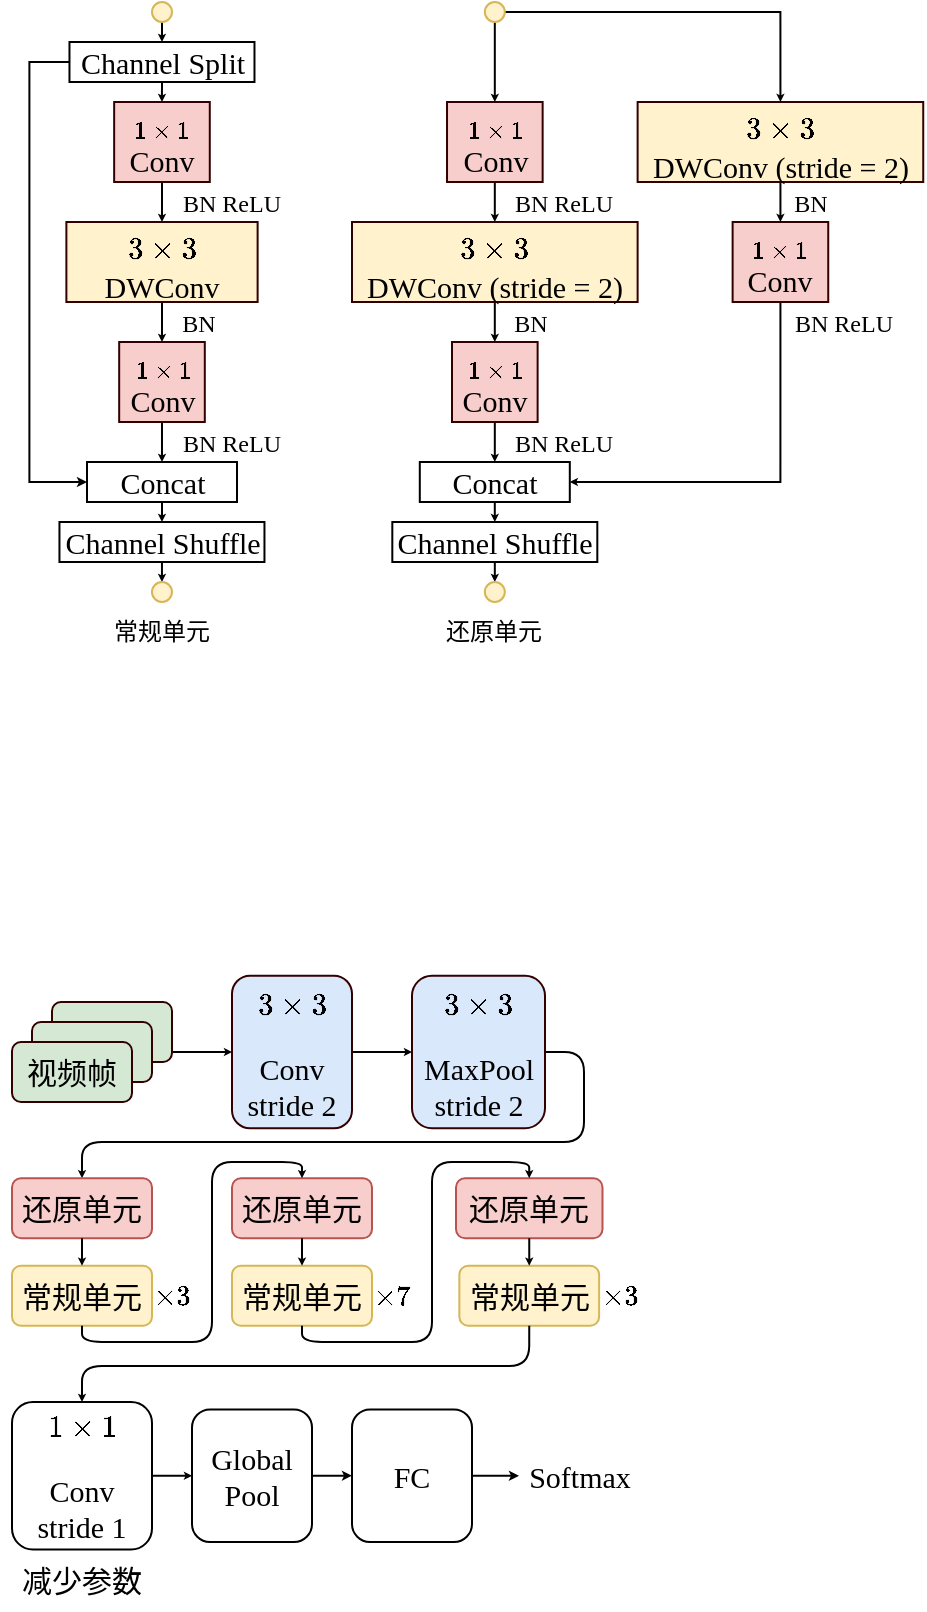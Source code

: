 <mxfile version="24.4.0" type="github">
  <diagram name="第 1 页" id="c18BtxupdOjtGE5lwTED">
    <mxGraphModel dx="1434" dy="789" grid="1" gridSize="10" guides="1" tooltips="1" connect="1" arrows="1" fold="1" page="1" pageScale="1" pageWidth="827" pageHeight="1169" math="1" shadow="0">
      <root>
        <mxCell id="0" />
        <mxCell id="1" parent="0" />
        <mxCell id="OIU73lLJAFTmNbv0Lwg5-47" value="" style="group" parent="1" vertex="1" connectable="0">
          <mxGeometry x="123.73" y="90" width="431.89" height="330" as="geometry" />
        </mxCell>
        <mxCell id="OIU73lLJAFTmNbv0Lwg5-22" value="&lt;font face=&quot;宋体&quot;&gt;常规单元&lt;/font&gt;" style="text;html=1;align=center;verticalAlign=middle;whiteSpace=wrap;rounded=0;" parent="OIU73lLJAFTmNbv0Lwg5-47" vertex="1">
          <mxGeometry x="21.25" y="300" width="60" height="30" as="geometry" />
        </mxCell>
        <mxCell id="OIU73lLJAFTmNbv0Lwg5-7" style="edgeStyle=orthogonalEdgeStyle;rounded=0;orthogonalLoop=1;jettySize=auto;html=1;exitX=0.5;exitY=1;exitDx=0;exitDy=0;entryX=0.5;entryY=0;entryDx=0;entryDy=0;endSize=1;startSize=1;" parent="OIU73lLJAFTmNbv0Lwg5-47" source="OIU73lLJAFTmNbv0Lwg5-1" target="OIU73lLJAFTmNbv0Lwg5-2" edge="1">
          <mxGeometry relative="1" as="geometry" />
        </mxCell>
        <mxCell id="OIU73lLJAFTmNbv0Lwg5-1" value="" style="ellipse;whiteSpace=wrap;html=1;aspect=fixed;fillColor=#fff2cc;strokeColor=#d6b656;container=0;" parent="OIU73lLJAFTmNbv0Lwg5-47" vertex="1">
          <mxGeometry x="46.27" width="10" height="10" as="geometry" />
        </mxCell>
        <mxCell id="OIU73lLJAFTmNbv0Lwg5-8" style="edgeStyle=orthogonalEdgeStyle;rounded=0;orthogonalLoop=1;jettySize=auto;html=1;exitX=0.5;exitY=1;exitDx=0;exitDy=0;entryX=0.5;entryY=0;entryDx=0;entryDy=0;endSize=1;startSize=1;" parent="OIU73lLJAFTmNbv0Lwg5-47" source="OIU73lLJAFTmNbv0Lwg5-2" target="OIU73lLJAFTmNbv0Lwg5-4" edge="1">
          <mxGeometry relative="1" as="geometry" />
        </mxCell>
        <mxCell id="OIU73lLJAFTmNbv0Lwg5-17" style="edgeStyle=orthogonalEdgeStyle;rounded=0;orthogonalLoop=1;jettySize=auto;html=1;exitX=0;exitY=0.5;exitDx=0;exitDy=0;entryX=0;entryY=0.5;entryDx=0;entryDy=0;endSize=2;" parent="OIU73lLJAFTmNbv0Lwg5-47" source="OIU73lLJAFTmNbv0Lwg5-2" target="OIU73lLJAFTmNbv0Lwg5-11" edge="1">
          <mxGeometry relative="1" as="geometry" />
        </mxCell>
        <mxCell id="OIU73lLJAFTmNbv0Lwg5-2" value="&lt;p&gt;&lt;font face=&quot;Times New Roman&quot; style=&quot;font-size: 15px;&quot;&gt;Channel Split&lt;/font&gt;&lt;/p&gt;" style="rounded=0;whiteSpace=wrap;html=1;container=0;" parent="OIU73lLJAFTmNbv0Lwg5-47" vertex="1">
          <mxGeometry x="5.01" y="20" width="92.5" height="20" as="geometry" />
        </mxCell>
        <mxCell id="OIU73lLJAFTmNbv0Lwg5-9" style="edgeStyle=orthogonalEdgeStyle;rounded=0;orthogonalLoop=1;jettySize=auto;html=1;exitX=0.5;exitY=1;exitDx=0;exitDy=0;entryX=0.5;entryY=0;entryDx=0;entryDy=0;endSize=1;" parent="OIU73lLJAFTmNbv0Lwg5-47" source="OIU73lLJAFTmNbv0Lwg5-4" target="OIU73lLJAFTmNbv0Lwg5-5" edge="1">
          <mxGeometry relative="1" as="geometry" />
        </mxCell>
        <mxCell id="OIU73lLJAFTmNbv0Lwg5-4" value="&lt;p style=&quot;line-height: 0%;&quot;&gt;&lt;font face=&quot;Times New Roman&quot;&gt;$$1\times1$$ &lt;span style=&quot;font-size: 15px;&quot;&gt;Conv&lt;/span&gt;&lt;/font&gt;&lt;/p&gt;" style="rounded=0;whiteSpace=wrap;html=1;fillColor=#f8cecc;strokeColor=#330000;align=center;container=0;" parent="OIU73lLJAFTmNbv0Lwg5-47" vertex="1">
          <mxGeometry x="27.35" y="50" width="47.81" height="40" as="geometry" />
        </mxCell>
        <mxCell id="OIU73lLJAFTmNbv0Lwg5-10" style="edgeStyle=orthogonalEdgeStyle;rounded=0;orthogonalLoop=1;jettySize=auto;html=1;exitX=0.5;exitY=1;exitDx=0;exitDy=0;entryX=0.5;entryY=0;entryDx=0;entryDy=0;startSize=1;endSize=1;" parent="OIU73lLJAFTmNbv0Lwg5-47" source="OIU73lLJAFTmNbv0Lwg5-5" target="OIU73lLJAFTmNbv0Lwg5-6" edge="1">
          <mxGeometry relative="1" as="geometry" />
        </mxCell>
        <mxCell id="OIU73lLJAFTmNbv0Lwg5-5" value="&lt;p style=&quot;line-height: 0%; font-size: 15px;&quot;&gt;&lt;font face=&quot;Times New Roman&quot;&gt;$$3\times3$$ DWConv&lt;/font&gt;&lt;/p&gt;" style="rounded=0;whiteSpace=wrap;html=1;fillColor=#fff2cc;strokeColor=#330000;align=center;spacing=2;container=0;verticalAlign=middle;" parent="OIU73lLJAFTmNbv0Lwg5-47" vertex="1">
          <mxGeometry x="3.46" y="110" width="95.62" height="40" as="geometry" />
        </mxCell>
        <mxCell id="OIU73lLJAFTmNbv0Lwg5-12" style="edgeStyle=orthogonalEdgeStyle;rounded=0;orthogonalLoop=1;jettySize=auto;html=1;exitX=0.5;exitY=1;exitDx=0;exitDy=0;entryX=0.5;entryY=0;entryDx=0;entryDy=0;endSize=1;" parent="OIU73lLJAFTmNbv0Lwg5-47" source="OIU73lLJAFTmNbv0Lwg5-6" target="OIU73lLJAFTmNbv0Lwg5-11" edge="1">
          <mxGeometry relative="1" as="geometry" />
        </mxCell>
        <mxCell id="OIU73lLJAFTmNbv0Lwg5-6" value="&lt;p style=&quot;line-height: 0%;&quot;&gt;&lt;font face=&quot;Times New Roman&quot;&gt;$$1\times1$$ &lt;span style=&quot;font-size: 15px;&quot;&gt;Conv&lt;/span&gt;&lt;/font&gt;&lt;/p&gt;" style="rounded=0;whiteSpace=wrap;html=1;fillColor=#f8cecc;strokeColor=#330000;align=center;container=0;" parent="OIU73lLJAFTmNbv0Lwg5-47" vertex="1">
          <mxGeometry x="29.86" y="170" width="42.81" height="40" as="geometry" />
        </mxCell>
        <mxCell id="OIU73lLJAFTmNbv0Lwg5-14" style="edgeStyle=orthogonalEdgeStyle;rounded=0;orthogonalLoop=1;jettySize=auto;html=1;exitX=0.5;exitY=1;exitDx=0;exitDy=0;entryX=0.5;entryY=0;entryDx=0;entryDy=0;endSize=1;" parent="OIU73lLJAFTmNbv0Lwg5-47" source="OIU73lLJAFTmNbv0Lwg5-11" target="OIU73lLJAFTmNbv0Lwg5-13" edge="1">
          <mxGeometry relative="1" as="geometry" />
        </mxCell>
        <mxCell id="OIU73lLJAFTmNbv0Lwg5-11" value="&lt;p&gt;&lt;font face=&quot;Times New Roman&quot; style=&quot;font-size: 15px;&quot;&gt;Concat&lt;/font&gt;&lt;/p&gt;" style="rounded=0;whiteSpace=wrap;html=1;container=0;" parent="OIU73lLJAFTmNbv0Lwg5-47" vertex="1">
          <mxGeometry x="13.77" y="230" width="75" height="20" as="geometry" />
        </mxCell>
        <mxCell id="OIU73lLJAFTmNbv0Lwg5-16" style="edgeStyle=orthogonalEdgeStyle;rounded=0;orthogonalLoop=1;jettySize=auto;html=1;exitX=0.5;exitY=1;exitDx=0;exitDy=0;entryX=0.5;entryY=0;entryDx=0;entryDy=0;endSize=1;" parent="OIU73lLJAFTmNbv0Lwg5-47" source="OIU73lLJAFTmNbv0Lwg5-13" target="OIU73lLJAFTmNbv0Lwg5-15" edge="1">
          <mxGeometry relative="1" as="geometry" />
        </mxCell>
        <mxCell id="OIU73lLJAFTmNbv0Lwg5-13" value="&lt;p&gt;&lt;span style=&quot;font-size: 15px;&quot;&gt;&lt;font face=&quot;Times New Roman&quot;&gt;Channel Shuffle&lt;/font&gt;&lt;/span&gt;&lt;/p&gt;" style="rounded=0;whiteSpace=wrap;html=1;container=0;" parent="OIU73lLJAFTmNbv0Lwg5-47" vertex="1">
          <mxGeometry y="260" width="102.5" height="20" as="geometry" />
        </mxCell>
        <mxCell id="OIU73lLJAFTmNbv0Lwg5-15" value="" style="ellipse;whiteSpace=wrap;html=1;aspect=fixed;fillColor=#fff2cc;strokeColor=#d6b656;container=0;" parent="OIU73lLJAFTmNbv0Lwg5-47" vertex="1">
          <mxGeometry x="46.26" y="290" width="10" height="10" as="geometry" />
        </mxCell>
        <mxCell id="OIU73lLJAFTmNbv0Lwg5-18" value="&lt;p style=&quot;line-height: 100%;&quot;&gt;&lt;font face=&quot;Times New Roman&quot;&gt;BN ReLU&lt;/font&gt;&lt;/p&gt;" style="text;html=1;align=center;verticalAlign=middle;whiteSpace=wrap;rounded=0;container=0;" parent="OIU73lLJAFTmNbv0Lwg5-47" vertex="1">
          <mxGeometry x="56.26" y="90" width="60" height="20" as="geometry" />
        </mxCell>
        <mxCell id="OIU73lLJAFTmNbv0Lwg5-19" value="&lt;p style=&quot;line-height: 100%;&quot;&gt;&lt;font face=&quot;Times New Roman&quot;&gt;BN ReLU&lt;/font&gt;&lt;/p&gt;" style="text;html=1;align=center;verticalAlign=middle;whiteSpace=wrap;rounded=0;container=0;" parent="OIU73lLJAFTmNbv0Lwg5-47" vertex="1">
          <mxGeometry x="56.26" y="210" width="60" height="20" as="geometry" />
        </mxCell>
        <mxCell id="OIU73lLJAFTmNbv0Lwg5-20" value="&lt;p style=&quot;line-height: 100%;&quot;&gt;&lt;font face=&quot;Times New Roman&quot;&gt;BN&amp;nbsp;&lt;/font&gt;&lt;/p&gt;" style="text;html=1;align=center;verticalAlign=middle;whiteSpace=wrap;rounded=0;container=0;" parent="OIU73lLJAFTmNbv0Lwg5-47" vertex="1">
          <mxGeometry x="56.26" y="150" width="30.01" height="20" as="geometry" />
        </mxCell>
        <mxCell id="OIU73lLJAFTmNbv0Lwg5-31" style="edgeStyle=orthogonalEdgeStyle;rounded=0;orthogonalLoop=1;jettySize=auto;html=1;exitX=0.5;exitY=1;exitDx=0;exitDy=0;entryX=0.5;entryY=0;entryDx=0;entryDy=0;endSize=1;" parent="OIU73lLJAFTmNbv0Lwg5-47" source="OIU73lLJAFTmNbv0Lwg5-23" target="OIU73lLJAFTmNbv0Lwg5-24" edge="1">
          <mxGeometry relative="1" as="geometry" />
        </mxCell>
        <mxCell id="OIU73lLJAFTmNbv0Lwg5-42" style="edgeStyle=orthogonalEdgeStyle;rounded=0;orthogonalLoop=1;jettySize=auto;html=1;exitX=1;exitY=0.5;exitDx=0;exitDy=0;entryX=0.5;entryY=0;entryDx=0;entryDy=0;endSize=1;" parent="OIU73lLJAFTmNbv0Lwg5-47" source="OIU73lLJAFTmNbv0Lwg5-23" target="OIU73lLJAFTmNbv0Lwg5-40" edge="1">
          <mxGeometry relative="1" as="geometry" />
        </mxCell>
        <mxCell id="OIU73lLJAFTmNbv0Lwg5-23" value="" style="ellipse;whiteSpace=wrap;html=1;aspect=fixed;fillColor=#fff2cc;strokeColor=#d6b656;container=0;" parent="OIU73lLJAFTmNbv0Lwg5-47" vertex="1">
          <mxGeometry x="212.68" width="10" height="10" as="geometry" />
        </mxCell>
        <mxCell id="OIU73lLJAFTmNbv0Lwg5-32" style="edgeStyle=orthogonalEdgeStyle;rounded=0;orthogonalLoop=1;jettySize=auto;html=1;exitX=0.5;exitY=1;exitDx=0;exitDy=0;entryX=0.5;entryY=0;entryDx=0;entryDy=0;endSize=1;" parent="OIU73lLJAFTmNbv0Lwg5-47" source="OIU73lLJAFTmNbv0Lwg5-24" target="OIU73lLJAFTmNbv0Lwg5-25" edge="1">
          <mxGeometry relative="1" as="geometry" />
        </mxCell>
        <mxCell id="OIU73lLJAFTmNbv0Lwg5-24" value="&lt;p style=&quot;line-height: 0%;&quot;&gt;&lt;font face=&quot;Times New Roman&quot;&gt;$$1\times1$$ &lt;span style=&quot;font-size: 15px;&quot;&gt;Conv&lt;/span&gt;&lt;/font&gt;&lt;/p&gt;" style="rounded=0;whiteSpace=wrap;html=1;fillColor=#f8cecc;strokeColor=#330000;align=center;container=0;" parent="OIU73lLJAFTmNbv0Lwg5-47" vertex="1">
          <mxGeometry x="193.78" y="50" width="47.81" height="40" as="geometry" />
        </mxCell>
        <mxCell id="OIU73lLJAFTmNbv0Lwg5-35" style="edgeStyle=orthogonalEdgeStyle;rounded=0;orthogonalLoop=1;jettySize=auto;html=1;exitX=0.5;exitY=1;exitDx=0;exitDy=0;entryX=0.5;entryY=0;entryDx=0;entryDy=0;endSize=1;" parent="OIU73lLJAFTmNbv0Lwg5-47" source="OIU73lLJAFTmNbv0Lwg5-25" target="OIU73lLJAFTmNbv0Lwg5-26" edge="1">
          <mxGeometry relative="1" as="geometry" />
        </mxCell>
        <mxCell id="OIU73lLJAFTmNbv0Lwg5-25" value="&lt;p style=&quot;line-height: 0%; font-size: 15px;&quot;&gt;&lt;font face=&quot;Times New Roman&quot;&gt;$$3\times3$$ DWConv (stride = 2)&lt;/font&gt;&lt;/p&gt;" style="rounded=0;whiteSpace=wrap;html=1;fillColor=#fff2cc;strokeColor=#330000;align=center;spacing=2;container=0;" parent="OIU73lLJAFTmNbv0Lwg5-47" vertex="1">
          <mxGeometry x="146.27" y="110" width="142.81" height="40" as="geometry" />
        </mxCell>
        <mxCell id="OIU73lLJAFTmNbv0Lwg5-36" style="edgeStyle=orthogonalEdgeStyle;rounded=0;orthogonalLoop=1;jettySize=auto;html=1;exitX=0.5;exitY=1;exitDx=0;exitDy=0;entryX=0.5;entryY=0;entryDx=0;entryDy=0;endSize=1;" parent="OIU73lLJAFTmNbv0Lwg5-47" source="OIU73lLJAFTmNbv0Lwg5-26" target="OIU73lLJAFTmNbv0Lwg5-27" edge="1">
          <mxGeometry relative="1" as="geometry" />
        </mxCell>
        <mxCell id="OIU73lLJAFTmNbv0Lwg5-26" value="&lt;p style=&quot;line-height: 0%;&quot;&gt;&lt;font face=&quot;Times New Roman&quot;&gt;$$1\times1$$ &lt;span style=&quot;font-size: 15px;&quot;&gt;Conv&lt;/span&gt;&lt;/font&gt;&lt;/p&gt;" style="rounded=0;whiteSpace=wrap;html=1;fillColor=#f8cecc;strokeColor=#330000;align=center;container=0;" parent="OIU73lLJAFTmNbv0Lwg5-47" vertex="1">
          <mxGeometry x="196.27" y="170" width="42.81" height="40" as="geometry" />
        </mxCell>
        <mxCell id="OIU73lLJAFTmNbv0Lwg5-38" style="edgeStyle=orthogonalEdgeStyle;rounded=0;orthogonalLoop=1;jettySize=auto;html=1;exitX=0.5;exitY=1;exitDx=0;exitDy=0;entryX=0.5;entryY=0;entryDx=0;entryDy=0;endSize=1;" parent="OIU73lLJAFTmNbv0Lwg5-47" source="OIU73lLJAFTmNbv0Lwg5-27" target="OIU73lLJAFTmNbv0Lwg5-28" edge="1">
          <mxGeometry relative="1" as="geometry" />
        </mxCell>
        <mxCell id="OIU73lLJAFTmNbv0Lwg5-27" value="&lt;p&gt;&lt;font face=&quot;Times New Roman&quot; style=&quot;font-size: 15px;&quot;&gt;Concat&lt;/font&gt;&lt;/p&gt;" style="rounded=0;whiteSpace=wrap;html=1;container=0;" parent="OIU73lLJAFTmNbv0Lwg5-47" vertex="1">
          <mxGeometry x="180.17" y="230" width="75" height="20" as="geometry" />
        </mxCell>
        <mxCell id="OIU73lLJAFTmNbv0Lwg5-39" style="edgeStyle=orthogonalEdgeStyle;rounded=0;orthogonalLoop=1;jettySize=auto;html=1;exitX=0.5;exitY=1;exitDx=0;exitDy=0;entryX=0.5;entryY=0;entryDx=0;entryDy=0;endSize=1;" parent="OIU73lLJAFTmNbv0Lwg5-47" source="OIU73lLJAFTmNbv0Lwg5-28" target="OIU73lLJAFTmNbv0Lwg5-29" edge="1">
          <mxGeometry relative="1" as="geometry" />
        </mxCell>
        <mxCell id="OIU73lLJAFTmNbv0Lwg5-28" value="&lt;p&gt;&lt;span style=&quot;font-size: 15px;&quot;&gt;&lt;font face=&quot;Times New Roman&quot;&gt;Channel Shuffle&lt;/font&gt;&lt;/span&gt;&lt;/p&gt;" style="rounded=0;whiteSpace=wrap;html=1;container=0;" parent="OIU73lLJAFTmNbv0Lwg5-47" vertex="1">
          <mxGeometry x="166.43" y="260" width="102.5" height="20" as="geometry" />
        </mxCell>
        <mxCell id="OIU73lLJAFTmNbv0Lwg5-29" value="" style="ellipse;whiteSpace=wrap;html=1;aspect=fixed;fillColor=#fff2cc;strokeColor=#d6b656;container=0;" parent="OIU73lLJAFTmNbv0Lwg5-47" vertex="1">
          <mxGeometry x="212.68" y="290" width="10" height="10" as="geometry" />
        </mxCell>
        <mxCell id="OIU73lLJAFTmNbv0Lwg5-30" value="&lt;font face=&quot;宋体&quot;&gt;还原单元&lt;/font&gt;" style="text;html=1;align=center;verticalAlign=middle;whiteSpace=wrap;rounded=0;" parent="OIU73lLJAFTmNbv0Lwg5-47" vertex="1">
          <mxGeometry x="187.68" y="300" width="60" height="30" as="geometry" />
        </mxCell>
        <mxCell id="OIU73lLJAFTmNbv0Lwg5-33" value="&lt;p style=&quot;line-height: 100%;&quot;&gt;&lt;font face=&quot;Times New Roman&quot;&gt;BN ReLU&lt;/font&gt;&lt;/p&gt;" style="text;html=1;align=center;verticalAlign=middle;whiteSpace=wrap;rounded=0;container=0;" parent="OIU73lLJAFTmNbv0Lwg5-47" vertex="1">
          <mxGeometry x="222.68" y="90" width="60" height="20" as="geometry" />
        </mxCell>
        <mxCell id="OIU73lLJAFTmNbv0Lwg5-34" value="&lt;p style=&quot;line-height: 100%;&quot;&gt;&lt;font face=&quot;Times New Roman&quot;&gt;BN&amp;nbsp;&lt;/font&gt;&lt;/p&gt;" style="text;html=1;align=center;verticalAlign=middle;whiteSpace=wrap;rounded=0;container=0;" parent="OIU73lLJAFTmNbv0Lwg5-47" vertex="1">
          <mxGeometry x="222.68" y="150" width="30.01" height="20" as="geometry" />
        </mxCell>
        <mxCell id="OIU73lLJAFTmNbv0Lwg5-37" value="&lt;p style=&quot;line-height: 100%;&quot;&gt;&lt;font face=&quot;Times New Roman&quot;&gt;BN ReLU&lt;/font&gt;&lt;/p&gt;" style="text;html=1;align=center;verticalAlign=middle;whiteSpace=wrap;rounded=0;container=0;" parent="OIU73lLJAFTmNbv0Lwg5-47" vertex="1">
          <mxGeometry x="222.68" y="210" width="60" height="20" as="geometry" />
        </mxCell>
        <mxCell id="OIU73lLJAFTmNbv0Lwg5-43" style="edgeStyle=orthogonalEdgeStyle;rounded=0;orthogonalLoop=1;jettySize=auto;html=1;exitX=0.5;exitY=1;exitDx=0;exitDy=0;entryX=0.5;entryY=0;entryDx=0;entryDy=0;endSize=1;" parent="OIU73lLJAFTmNbv0Lwg5-47" source="OIU73lLJAFTmNbv0Lwg5-40" target="OIU73lLJAFTmNbv0Lwg5-41" edge="1">
          <mxGeometry relative="1" as="geometry" />
        </mxCell>
        <mxCell id="OIU73lLJAFTmNbv0Lwg5-40" value="&lt;p style=&quot;line-height: 0%; font-size: 15px;&quot;&gt;&lt;font face=&quot;Times New Roman&quot;&gt;$$3\times3$$ DWConv (stride = 2)&lt;/font&gt;&lt;/p&gt;" style="rounded=0;whiteSpace=wrap;html=1;fillColor=#fff2cc;strokeColor=#330000;align=center;spacing=2;container=0;" parent="OIU73lLJAFTmNbv0Lwg5-47" vertex="1">
          <mxGeometry x="289.08" y="50" width="142.81" height="40" as="geometry" />
        </mxCell>
        <mxCell id="OIU73lLJAFTmNbv0Lwg5-45" style="edgeStyle=orthogonalEdgeStyle;rounded=0;orthogonalLoop=1;jettySize=auto;html=1;exitX=0.5;exitY=1;exitDx=0;exitDy=0;entryX=1;entryY=0.5;entryDx=0;entryDy=0;endSize=1;" parent="OIU73lLJAFTmNbv0Lwg5-47" source="OIU73lLJAFTmNbv0Lwg5-41" target="OIU73lLJAFTmNbv0Lwg5-27" edge="1">
          <mxGeometry relative="1" as="geometry" />
        </mxCell>
        <mxCell id="OIU73lLJAFTmNbv0Lwg5-41" value="&lt;p style=&quot;line-height: 0%;&quot;&gt;&lt;font face=&quot;Times New Roman&quot;&gt;$$1\times1$$ &lt;span style=&quot;font-size: 15px;&quot;&gt;Conv&lt;/span&gt;&lt;/font&gt;&lt;/p&gt;" style="rounded=0;whiteSpace=wrap;html=1;fillColor=#f8cecc;strokeColor=#330000;align=center;container=0;" parent="OIU73lLJAFTmNbv0Lwg5-47" vertex="1">
          <mxGeometry x="336.58" y="110" width="47.81" height="40" as="geometry" />
        </mxCell>
        <mxCell id="OIU73lLJAFTmNbv0Lwg5-44" value="&lt;p style=&quot;line-height: 100%;&quot;&gt;&lt;font face=&quot;Times New Roman&quot;&gt;BN&amp;nbsp;&lt;/font&gt;&lt;/p&gt;" style="text;html=1;align=center;verticalAlign=middle;whiteSpace=wrap;rounded=0;container=0;" parent="OIU73lLJAFTmNbv0Lwg5-47" vertex="1">
          <mxGeometry x="362.68" y="90" width="30.01" height="20" as="geometry" />
        </mxCell>
        <mxCell id="OIU73lLJAFTmNbv0Lwg5-46" value="&lt;p style=&quot;line-height: 100%;&quot;&gt;&lt;font face=&quot;Times New Roman&quot;&gt;BN ReLU&lt;/font&gt;&lt;/p&gt;" style="text;html=1;align=center;verticalAlign=middle;whiteSpace=wrap;rounded=0;container=0;" parent="OIU73lLJAFTmNbv0Lwg5-47" vertex="1">
          <mxGeometry x="362.68" y="150" width="60" height="20" as="geometry" />
        </mxCell>
        <mxCell id="OIU73lLJAFTmNbv0Lwg5-58" style="edgeStyle=orthogonalEdgeStyle;rounded=0;orthogonalLoop=1;jettySize=auto;html=1;exitX=1;exitY=0.5;exitDx=0;exitDy=0;entryX=0;entryY=0.5;entryDx=0;entryDy=0;endSize=1;" parent="1" source="OIU73lLJAFTmNbv0Lwg5-53" target="OIU73lLJAFTmNbv0Lwg5-57" edge="1">
          <mxGeometry relative="1" as="geometry" />
        </mxCell>
        <mxCell id="OIU73lLJAFTmNbv0Lwg5-53" value="&lt;font style=&quot;font-size: 15px;&quot; face=&quot;Times New Roman&quot;&gt;$$3\times3$$ Conv stride 2&lt;/font&gt;" style="rounded=1;whiteSpace=wrap;html=1;fillColor=#dae8fc;strokeColor=#330000;verticalAlign=bottom;container=0;" parent="1" vertex="1">
          <mxGeometry x="210" y="576.88" width="60" height="76.25" as="geometry" />
        </mxCell>
        <mxCell id="OIU73lLJAFTmNbv0Lwg5-56" style="edgeStyle=orthogonalEdgeStyle;rounded=0;orthogonalLoop=1;jettySize=auto;html=1;exitX=1;exitY=0.5;exitDx=0;exitDy=0;endSize=1;" parent="1" source="OIU73lLJAFTmNbv0Lwg5-50" target="OIU73lLJAFTmNbv0Lwg5-53" edge="1">
          <mxGeometry relative="1" as="geometry" />
        </mxCell>
        <mxCell id="PvqPZiUf_urxd4wWOLA8-1" style="edgeStyle=orthogonalEdgeStyle;rounded=1;orthogonalLoop=1;jettySize=auto;html=1;exitX=1;exitY=0.5;exitDx=0;exitDy=0;entryX=0.5;entryY=0;entryDx=0;entryDy=0;curved=0;endSize=1;" parent="1" source="OIU73lLJAFTmNbv0Lwg5-57" target="OIU73lLJAFTmNbv0Lwg5-60" edge="1">
          <mxGeometry relative="1" as="geometry">
            <Array as="points">
              <mxPoint x="386" y="615" />
              <mxPoint x="386" y="660" />
              <mxPoint x="135" y="660" />
            </Array>
          </mxGeometry>
        </mxCell>
        <mxCell id="OIU73lLJAFTmNbv0Lwg5-57" value="&lt;font style=&quot;font-size: 15px;&quot; face=&quot;Times New Roman&quot;&gt;$$3\times3$$ MaxPool stride 2&lt;/font&gt;" style="rounded=1;whiteSpace=wrap;html=1;fillColor=#dae8fc;strokeColor=#330000;verticalAlign=bottom;container=0;" parent="1" vertex="1">
          <mxGeometry x="300" y="576.88" width="66.5" height="76.25" as="geometry" />
        </mxCell>
        <mxCell id="OIU73lLJAFTmNbv0Lwg5-85" style="edgeStyle=orthogonalEdgeStyle;rounded=0;orthogonalLoop=1;jettySize=auto;html=1;exitX=1;exitY=0.5;exitDx=0;exitDy=0;entryX=0;entryY=0.5;entryDx=0;entryDy=0;endSize=1;" parent="1" source="OIU73lLJAFTmNbv0Lwg5-81" target="OIU73lLJAFTmNbv0Lwg5-84" edge="1">
          <mxGeometry relative="1" as="geometry" />
        </mxCell>
        <mxCell id="OIU73lLJAFTmNbv0Lwg5-81" value="&lt;font face=&quot;Times New Roman&quot; style=&quot;font-size: 15px;&quot;&gt;$$1\times1$$ Conv stride 1&lt;/font&gt;" style="rounded=1;whiteSpace=wrap;html=1;verticalAlign=bottom;container=0;" parent="1" vertex="1">
          <mxGeometry x="100" y="790" width="70" height="73.75" as="geometry" />
        </mxCell>
        <mxCell id="OIU73lLJAFTmNbv0Lwg5-83" value="&lt;font face=&quot;宋体&quot; style=&quot;font-size: 15px;&quot;&gt;减少参数&lt;/font&gt;" style="text;html=1;align=center;verticalAlign=middle;whiteSpace=wrap;rounded=0;container=0;" parent="1" vertex="1">
          <mxGeometry x="95" y="863.75" width="80" height="30" as="geometry" />
        </mxCell>
        <mxCell id="P9guord5Bnv00MidAJpt-2" style="edgeStyle=orthogonalEdgeStyle;rounded=0;orthogonalLoop=1;jettySize=auto;html=1;exitX=1;exitY=0.5;exitDx=0;exitDy=0;entryX=0;entryY=0.5;entryDx=0;entryDy=0;endSize=2;" edge="1" parent="1" source="OIU73lLJAFTmNbv0Lwg5-84" target="P9guord5Bnv00MidAJpt-1">
          <mxGeometry relative="1" as="geometry" />
        </mxCell>
        <mxCell id="OIU73lLJAFTmNbv0Lwg5-84" value="&lt;font face=&quot;Times New Roman&quot; style=&quot;font-size: 15px;&quot;&gt;Global Pool&lt;/font&gt;" style="rounded=1;whiteSpace=wrap;html=1;verticalAlign=middle;container=0;" parent="1" vertex="1">
          <mxGeometry x="190" y="793.76" width="60" height="66.25" as="geometry" />
        </mxCell>
        <mxCell id="OIU73lLJAFTmNbv0Lwg5-86" value="&lt;font face=&quot;Times New Roman&quot; style=&quot;font-size: 15px;&quot;&gt;Softmax&lt;/font&gt;" style="text;html=1;align=center;verticalAlign=middle;whiteSpace=wrap;rounded=0;container=0;" parent="1" vertex="1">
          <mxGeometry x="353.5" y="811.87" width="60" height="30" as="geometry" />
        </mxCell>
        <mxCell id="OIU73lLJAFTmNbv0Lwg5-51" value="" style="rounded=1;whiteSpace=wrap;html=1;fillColor=#d5e8d4;strokeColor=#330000;container=0;" parent="1" vertex="1">
          <mxGeometry x="120" y="590" width="60" height="30" as="geometry" />
        </mxCell>
        <mxCell id="OIU73lLJAFTmNbv0Lwg5-50" value="" style="rounded=1;whiteSpace=wrap;html=1;fillColor=#d5e8d4;strokeColor=#330000;container=0;" parent="1" vertex="1">
          <mxGeometry x="110" y="600" width="60" height="30" as="geometry" />
        </mxCell>
        <mxCell id="OIU73lLJAFTmNbv0Lwg5-48" value="&lt;font face=&quot;宋体&quot; style=&quot;font-size: 15px;&quot;&gt;视频帧&lt;/font&gt;" style="rounded=1;whiteSpace=wrap;html=1;fillColor=#d5e8d4;strokeColor=#330000;container=0;" parent="1" vertex="1">
          <mxGeometry x="100" y="610" width="60" height="30" as="geometry" />
        </mxCell>
        <mxCell id="OIU73lLJAFTmNbv0Lwg5-96" value="" style="group" parent="1" vertex="1" connectable="0">
          <mxGeometry x="100" y="678.12" width="90" height="73.75" as="geometry" />
        </mxCell>
        <mxCell id="OIU73lLJAFTmNbv0Lwg5-60" value="&lt;font face=&quot;宋体&quot; style=&quot;font-size: 15px;&quot;&gt;还原单元&lt;/font&gt;" style="rounded=1;whiteSpace=wrap;html=1;fillColor=#f8cecc;strokeColor=#b85450;container=0;" parent="OIU73lLJAFTmNbv0Lwg5-96" vertex="1">
          <mxGeometry width="70" height="30" as="geometry" />
        </mxCell>
        <mxCell id="OIU73lLJAFTmNbv0Lwg5-61" value="&lt;font face=&quot;宋体&quot; style=&quot;font-size: 15px;&quot;&gt;常规单元&lt;/font&gt;" style="rounded=1;whiteSpace=wrap;html=1;fillColor=#fff2cc;strokeColor=#d6b656;container=0;" parent="OIU73lLJAFTmNbv0Lwg5-96" vertex="1">
          <mxGeometry y="43.75" width="70" height="30" as="geometry" />
        </mxCell>
        <mxCell id="OIU73lLJAFTmNbv0Lwg5-62" value="$$\times3$$" style="text;html=1;align=center;verticalAlign=middle;whiteSpace=wrap;rounded=0;container=0;" parent="OIU73lLJAFTmNbv0Lwg5-96" vertex="1">
          <mxGeometry x="70" y="48.75" width="20" height="20" as="geometry" />
        </mxCell>
        <mxCell id="OIU73lLJAFTmNbv0Lwg5-76" style="edgeStyle=orthogonalEdgeStyle;rounded=0;orthogonalLoop=1;jettySize=auto;html=1;exitX=0.5;exitY=1;exitDx=0;exitDy=0;entryX=0.5;entryY=0;entryDx=0;entryDy=0;endSize=1;" parent="OIU73lLJAFTmNbv0Lwg5-96" source="OIU73lLJAFTmNbv0Lwg5-60" target="OIU73lLJAFTmNbv0Lwg5-61" edge="1">
          <mxGeometry relative="1" as="geometry" />
        </mxCell>
        <mxCell id="OIU73lLJAFTmNbv0Lwg5-97" value="" style="group" parent="1" vertex="1" connectable="0">
          <mxGeometry x="210" y="678.12" width="90" height="73.75" as="geometry" />
        </mxCell>
        <mxCell id="OIU73lLJAFTmNbv0Lwg5-66" value="&lt;font face=&quot;宋体&quot; style=&quot;font-size: 15px;&quot;&gt;还原单元&lt;/font&gt;" style="rounded=1;whiteSpace=wrap;html=1;fillColor=#f8cecc;strokeColor=#b85450;container=0;" parent="OIU73lLJAFTmNbv0Lwg5-97" vertex="1">
          <mxGeometry width="70" height="30" as="geometry" />
        </mxCell>
        <mxCell id="OIU73lLJAFTmNbv0Lwg5-67" value="&lt;font face=&quot;宋体&quot; style=&quot;font-size: 15px;&quot;&gt;常规单元&lt;/font&gt;" style="rounded=1;whiteSpace=wrap;html=1;fillColor=#fff2cc;strokeColor=#d6b656;container=0;" parent="OIU73lLJAFTmNbv0Lwg5-97" vertex="1">
          <mxGeometry y="43.75" width="70" height="30" as="geometry" />
        </mxCell>
        <mxCell id="OIU73lLJAFTmNbv0Lwg5-68" value="$$\times7$$" style="text;html=1;align=center;verticalAlign=middle;whiteSpace=wrap;rounded=0;container=0;" parent="OIU73lLJAFTmNbv0Lwg5-97" vertex="1">
          <mxGeometry x="70" y="48.75" width="20" height="20" as="geometry" />
        </mxCell>
        <mxCell id="OIU73lLJAFTmNbv0Lwg5-94" style="edgeStyle=orthogonalEdgeStyle;rounded=0;orthogonalLoop=1;jettySize=auto;html=1;exitX=0.5;exitY=1;exitDx=0;exitDy=0;entryX=0.5;entryY=0;entryDx=0;entryDy=0;endSize=1;" parent="OIU73lLJAFTmNbv0Lwg5-97" source="OIU73lLJAFTmNbv0Lwg5-66" target="OIU73lLJAFTmNbv0Lwg5-67" edge="1">
          <mxGeometry relative="1" as="geometry" />
        </mxCell>
        <mxCell id="OIU73lLJAFTmNbv0Lwg5-98" value="" style="group" parent="1" vertex="1" connectable="0">
          <mxGeometry x="322.002" y="678.12" width="91.707" height="73.75" as="geometry" />
        </mxCell>
        <mxCell id="OIU73lLJAFTmNbv0Lwg5-71" value="&lt;font face=&quot;宋体&quot; style=&quot;font-size: 15px;&quot;&gt;还原单元&lt;/font&gt;" style="rounded=1;whiteSpace=wrap;html=1;fillColor=#f8cecc;strokeColor=#b85450;container=0;" parent="OIU73lLJAFTmNbv0Lwg5-98" vertex="1">
          <mxGeometry width="73.245" height="30" as="geometry" />
        </mxCell>
        <mxCell id="OIU73lLJAFTmNbv0Lwg5-72" value="&lt;font face=&quot;宋体&quot; style=&quot;font-size: 15px;&quot;&gt;常规单元&lt;/font&gt;" style="rounded=1;whiteSpace=wrap;html=1;fillColor=#fff2cc;strokeColor=#d6b656;container=0;" parent="OIU73lLJAFTmNbv0Lwg5-98" vertex="1">
          <mxGeometry x="1.683" y="43.75" width="69.88" height="30" as="geometry" />
        </mxCell>
        <mxCell id="OIU73lLJAFTmNbv0Lwg5-73" value="$$\times3$$" style="text;html=1;align=center;verticalAlign=middle;whiteSpace=wrap;rounded=0;container=0;" parent="OIU73lLJAFTmNbv0Lwg5-98" vertex="1">
          <mxGeometry x="73.246" y="48.75" width="18.462" height="20" as="geometry" />
        </mxCell>
        <mxCell id="OIU73lLJAFTmNbv0Lwg5-80" style="edgeStyle=orthogonalEdgeStyle;rounded=0;orthogonalLoop=1;jettySize=auto;html=1;exitX=0.5;exitY=1;exitDx=0;exitDy=0;entryX=0.5;entryY=0;entryDx=0;entryDy=0;endSize=1;" parent="OIU73lLJAFTmNbv0Lwg5-98" source="OIU73lLJAFTmNbv0Lwg5-71" target="OIU73lLJAFTmNbv0Lwg5-72" edge="1">
          <mxGeometry relative="1" as="geometry" />
        </mxCell>
        <mxCell id="PvqPZiUf_urxd4wWOLA8-2" style="edgeStyle=orthogonalEdgeStyle;rounded=1;orthogonalLoop=1;jettySize=auto;html=1;exitX=0.5;exitY=1;exitDx=0;exitDy=0;entryX=0.5;entryY=0;entryDx=0;entryDy=0;curved=0;endSize=1;" parent="1" source="OIU73lLJAFTmNbv0Lwg5-61" target="OIU73lLJAFTmNbv0Lwg5-66" edge="1">
          <mxGeometry relative="1" as="geometry">
            <Array as="points">
              <mxPoint x="135" y="760" />
              <mxPoint x="200" y="760" />
              <mxPoint x="200" y="670" />
              <mxPoint x="245" y="670" />
            </Array>
          </mxGeometry>
        </mxCell>
        <mxCell id="PvqPZiUf_urxd4wWOLA8-3" style="edgeStyle=orthogonalEdgeStyle;rounded=1;orthogonalLoop=1;jettySize=auto;html=1;exitX=0.5;exitY=1;exitDx=0;exitDy=0;entryX=0.5;entryY=0;entryDx=0;entryDy=0;curved=0;endSize=1;" parent="1" source="OIU73lLJAFTmNbv0Lwg5-67" target="OIU73lLJAFTmNbv0Lwg5-71" edge="1">
          <mxGeometry relative="1" as="geometry">
            <Array as="points">
              <mxPoint x="245" y="760" />
              <mxPoint x="310" y="760" />
              <mxPoint x="310" y="670" />
              <mxPoint x="359" y="670" />
            </Array>
          </mxGeometry>
        </mxCell>
        <mxCell id="PvqPZiUf_urxd4wWOLA8-4" style="edgeStyle=orthogonalEdgeStyle;rounded=1;orthogonalLoop=1;jettySize=auto;html=1;exitX=0.5;exitY=1;exitDx=0;exitDy=0;entryX=0.5;entryY=0;entryDx=0;entryDy=0;curved=0;endSize=1;" parent="1" source="OIU73lLJAFTmNbv0Lwg5-72" target="OIU73lLJAFTmNbv0Lwg5-81" edge="1">
          <mxGeometry relative="1" as="geometry">
            <Array as="points">
              <mxPoint x="359" y="772" />
              <mxPoint x="135" y="772" />
            </Array>
          </mxGeometry>
        </mxCell>
        <mxCell id="P9guord5Bnv00MidAJpt-3" style="edgeStyle=orthogonalEdgeStyle;rounded=0;orthogonalLoop=1;jettySize=auto;html=1;exitX=1;exitY=0.5;exitDx=0;exitDy=0;entryX=0;entryY=0.5;entryDx=0;entryDy=0;endSize=2;" edge="1" parent="1" source="P9guord5Bnv00MidAJpt-1" target="OIU73lLJAFTmNbv0Lwg5-86">
          <mxGeometry relative="1" as="geometry" />
        </mxCell>
        <mxCell id="P9guord5Bnv00MidAJpt-1" value="&lt;font face=&quot;Times New Roman&quot; style=&quot;font-size: 15px;&quot;&gt;FC&lt;/font&gt;" style="rounded=1;whiteSpace=wrap;html=1;verticalAlign=middle;container=0;" vertex="1" parent="1">
          <mxGeometry x="270" y="793.74" width="60" height="66.25" as="geometry" />
        </mxCell>
      </root>
    </mxGraphModel>
  </diagram>
</mxfile>
